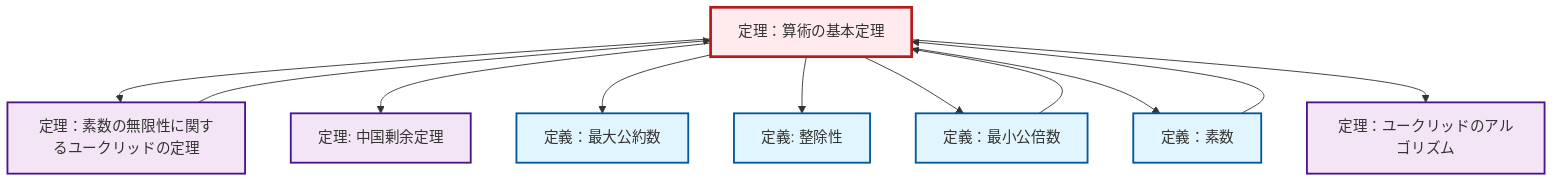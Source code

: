 graph TD
    classDef definition fill:#e1f5fe,stroke:#01579b,stroke-width:2px
    classDef theorem fill:#f3e5f5,stroke:#4a148c,stroke-width:2px
    classDef axiom fill:#fff3e0,stroke:#e65100,stroke-width:2px
    classDef example fill:#e8f5e9,stroke:#1b5e20,stroke-width:2px
    classDef current fill:#ffebee,stroke:#b71c1c,stroke-width:3px
    thm-fundamental-arithmetic["定理：算術の基本定理"]:::theorem
    def-gcd["定義：最大公約数"]:::definition
    def-prime["定義：素数"]:::definition
    thm-chinese-remainder["定理: 中国剰余定理"]:::theorem
    def-lcm["定義：最小公倍数"]:::definition
    def-divisibility["定義: 整除性"]:::definition
    thm-euclidean-algorithm["定理：ユークリッドのアルゴリズム"]:::theorem
    thm-euclid-infinitude-primes["定理：素数の無限性に関するユークリッドの定理"]:::theorem
    thm-fundamental-arithmetic --> thm-euclid-infinitude-primes
    def-lcm --> thm-fundamental-arithmetic
    def-prime --> thm-fundamental-arithmetic
    thm-fundamental-arithmetic --> thm-chinese-remainder
    thm-euclid-infinitude-primes --> thm-fundamental-arithmetic
    thm-fundamental-arithmetic --> def-gcd
    thm-fundamental-arithmetic --> def-divisibility
    thm-fundamental-arithmetic --> def-lcm
    thm-fundamental-arithmetic --> def-prime
    thm-fundamental-arithmetic --> thm-euclidean-algorithm
    class thm-fundamental-arithmetic current